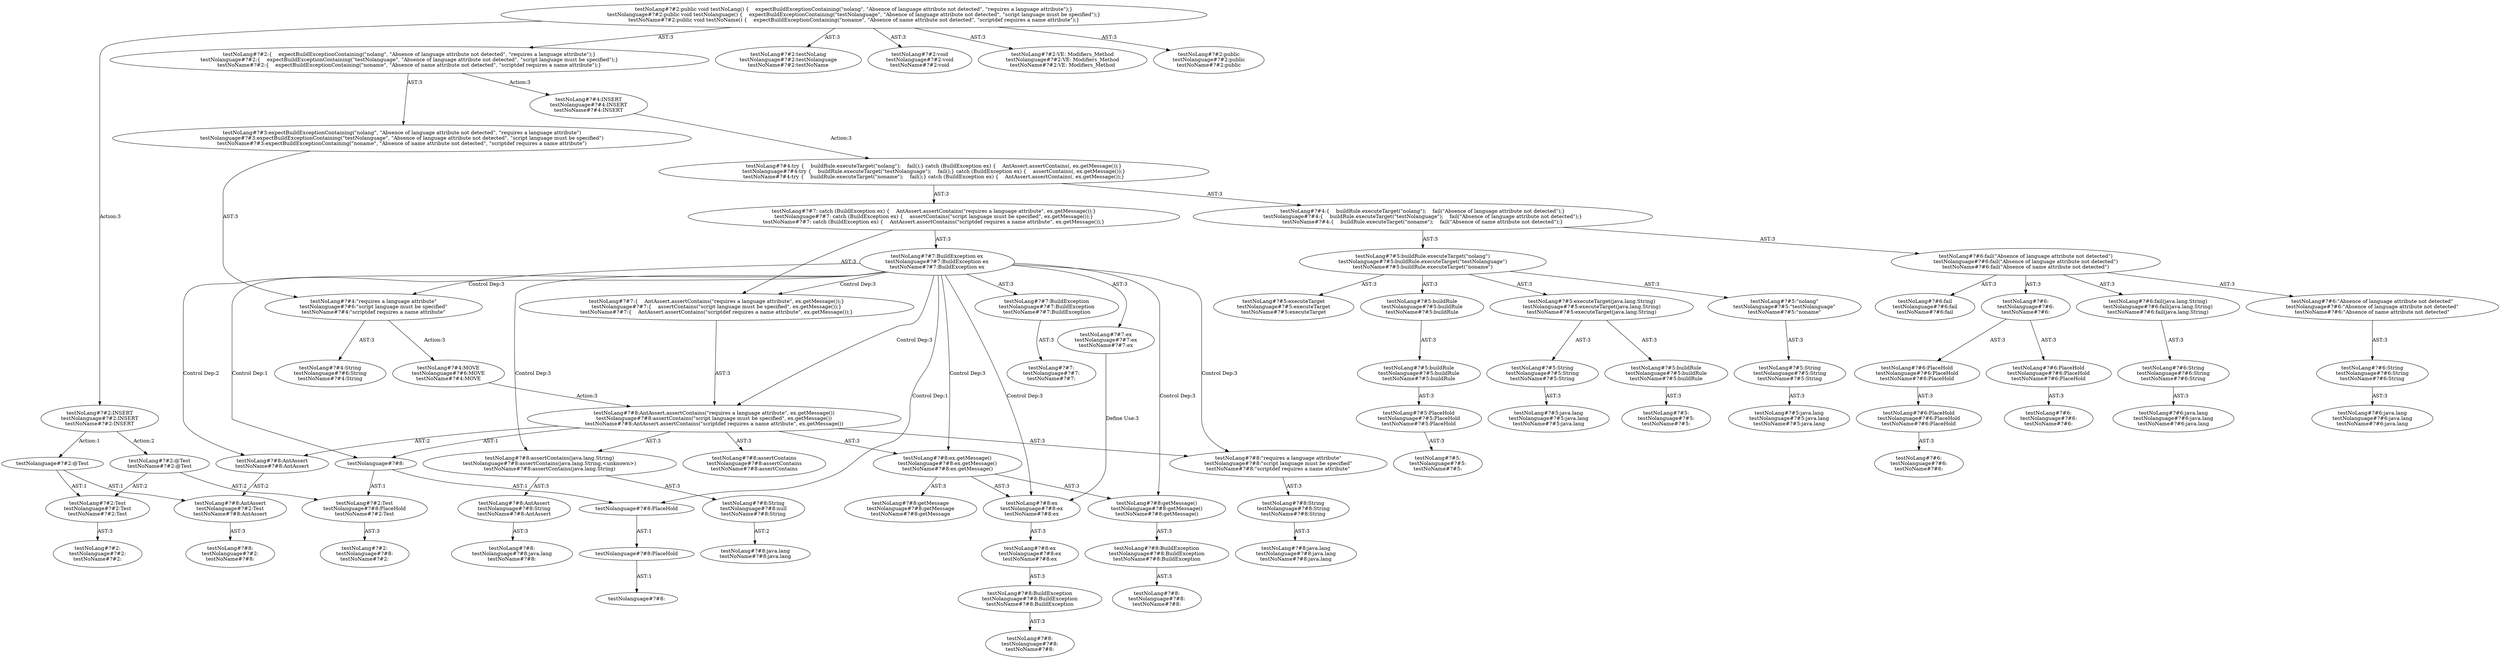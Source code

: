 digraph "Pattern" {
0 [label="testNoLang#?#2:INSERT
testNolanguage#?#2:INSERT
testNoName#?#2:INSERT" shape=ellipse]
1 [label="testNoLang#?#2:public void testNoLang() \{\
    expectBuildExceptionContaining(\"nolang\", \"Absence of language attribute not detected\", \"requires a language attribute\");\
\}
testNolanguage#?#2:public void testNolanguage() \{\
    expectBuildExceptionContaining(\"testNolanguage\", \"Absence of language attribute not detected\", \"script language must be specified\");\
\}
testNoName#?#2:public void testNoName() \{\
    expectBuildExceptionContaining(\"noname\", \"Absence of name attribute not detected\", \"scriptdef requires a name attribute\");\
\}" shape=ellipse]
2 [label="testNoLang#?#2:testNoLang
testNolanguage#?#2:testNolanguage
testNoName#?#2:testNoName" shape=ellipse]
3 [label="testNoLang#?#2:void
testNolanguage#?#2:void
testNoName#?#2:void" shape=ellipse]
4 [label="testNoLang#?#2:\{\
    expectBuildExceptionContaining(\"nolang\", \"Absence of language attribute not detected\", \"requires a language attribute\");\
\}
testNolanguage#?#2:\{\
    expectBuildExceptionContaining(\"testNolanguage\", \"Absence of language attribute not detected\", \"script language must be specified\");\
\}
testNoName#?#2:\{\
    expectBuildExceptionContaining(\"noname\", \"Absence of name attribute not detected\", \"scriptdef requires a name attribute\");\
\}" shape=ellipse]
5 [label="testNoLang#?#3:expectBuildExceptionContaining(\"nolang\", \"Absence of language attribute not detected\", \"requires a language attribute\")
testNolanguage#?#3:expectBuildExceptionContaining(\"testNolanguage\", \"Absence of language attribute not detected\", \"script language must be specified\")
testNoName#?#3:expectBuildExceptionContaining(\"noname\", \"Absence of name attribute not detected\", \"scriptdef requires a name attribute\")" shape=ellipse]
6 [label="testNoLang#?#4:INSERT
testNolanguage#?#4:INSERT
testNoName#?#4:INSERT" shape=ellipse]
7 [label="testNoLang#?#4:try \{\
    buildRule.executeTarget(\"nolang\");\
    fail();\
\} catch (BuildException ex) \{\
    AntAssert.assertContains(, ex.getMessage());\
\}
testNolanguage#?#4:try \{\
    buildRule.executeTarget(\"testNolanguage\");\
    fail();\
\} catch (BuildException ex) \{\
    assertContains(, ex.getMessage());\
\}
testNoName#?#4:try \{\
    buildRule.executeTarget(\"noname\");\
    fail();\
\} catch (BuildException ex) \{\
    AntAssert.assertContains(, ex.getMessage());\
\}" shape=ellipse]
8 [label="testNoLang#?#4:\{\
    buildRule.executeTarget(\"nolang\");\
    fail(\"Absence of language attribute not detected\");\
\}
testNolanguage#?#4:\{\
    buildRule.executeTarget(\"testNolanguage\");\
    fail(\"Absence of language attribute not detected\");\
\}
testNoName#?#4:\{\
    buildRule.executeTarget(\"noname\");\
    fail(\"Absence of name attribute not detected\");\
\}" shape=ellipse]
9 [label="testNoLang#?#5:buildRule.executeTarget(\"nolang\")
testNolanguage#?#5:buildRule.executeTarget(\"testNolanguage\")
testNoName#?#5:buildRule.executeTarget(\"noname\")" shape=ellipse]
10 [label="testNoLang#?#5:executeTarget
testNolanguage#?#5:executeTarget
testNoName#?#5:executeTarget" shape=ellipse]
11 [label="testNoLang#?#5:buildRule
testNolanguage#?#5:buildRule
testNoName#?#5:buildRule" shape=ellipse]
12 [label="testNoLang#?#5:buildRule
testNolanguage#?#5:buildRule
testNoName#?#5:buildRule" shape=ellipse]
13 [label="testNoLang#?#5:PlaceHold
testNolanguage#?#5:PlaceHold
testNoName#?#5:PlaceHold" shape=ellipse]
14 [label="testNoLang#?#5:
testNolanguage#?#5:
testNoName#?#5:" shape=ellipse]
15 [label="testNoLang#?#5:executeTarget(java.lang.String)
testNolanguage#?#5:executeTarget(java.lang.String)
testNoName#?#5:executeTarget(java.lang.String)" shape=ellipse]
16 [label="testNoLang#?#5:buildRule
testNolanguage#?#5:buildRule
testNoName#?#5:buildRule" shape=ellipse]
17 [label="testNoLang#?#5:
testNolanguage#?#5:
testNoName#?#5:" shape=ellipse]
18 [label="testNoLang#?#5:String
testNolanguage#?#5:String
testNoName#?#5:String" shape=ellipse]
19 [label="testNoLang#?#5:java.lang
testNolanguage#?#5:java.lang
testNoName#?#5:java.lang" shape=ellipse]
20 [label="testNoLang#?#5:\"nolang\"
testNolanguage#?#5:\"testNolanguage\"
testNoName#?#5:\"noname\"" shape=ellipse]
21 [label="testNoLang#?#5:String
testNolanguage#?#5:String
testNoName#?#5:String" shape=ellipse]
22 [label="testNoLang#?#5:java.lang
testNolanguage#?#5:java.lang
testNoName#?#5:java.lang" shape=ellipse]
23 [label="testNoLang#?#6:fail(\"Absence of language attribute not detected\")
testNolanguage#?#6:fail(\"Absence of language attribute not detected\")
testNoName#?#6:fail(\"Absence of name attribute not detected\")" shape=ellipse]
24 [label="testNoLang#?#6:fail
testNolanguage#?#6:fail
testNoName#?#6:fail" shape=ellipse]
25 [label="testNoLang#?#6:
testNolanguage#?#6:
testNoName#?#6:" shape=ellipse]
26 [label="testNoLang#?#6:PlaceHold
testNolanguage#?#6:PlaceHold
testNoName#?#6:PlaceHold" shape=ellipse]
27 [label="testNoLang#?#6:
testNolanguage#?#6:
testNoName#?#6:" shape=ellipse]
28 [label="testNoLang#?#6:PlaceHold
testNolanguage#?#6:PlaceHold
testNoName#?#6:PlaceHold" shape=ellipse]
29 [label="testNoLang#?#6:PlaceHold
testNolanguage#?#6:PlaceHold
testNoName#?#6:PlaceHold" shape=ellipse]
30 [label="testNoLang#?#6:
testNolanguage#?#6:
testNoName#?#6:" shape=ellipse]
31 [label="testNoLang#?#6:fail(java.lang.String)
testNolanguage#?#6:fail(java.lang.String)
testNoName#?#6:fail(java.lang.String)" shape=ellipse]
32 [label="testNoLang#?#6:String
testNolanguage#?#6:String
testNoName#?#6:String" shape=ellipse]
33 [label="testNoLang#?#6:java.lang
testNolanguage#?#6:java.lang
testNoName#?#6:java.lang" shape=ellipse]
34 [label="testNoLang#?#6:\"Absence of language attribute not detected\"
testNolanguage#?#6:\"Absence of language attribute not detected\"
testNoName#?#6:\"Absence of name attribute not detected\"" shape=ellipse]
35 [label="testNoLang#?#6:String
testNolanguage#?#6:String
testNoName#?#6:String" shape=ellipse]
36 [label="testNoLang#?#6:java.lang
testNolanguage#?#6:java.lang
testNoName#?#6:java.lang" shape=ellipse]
37 [label="testNoLang#?#7: catch (BuildException ex) \{\
    AntAssert.assertContains(\"requires a language attribute\", ex.getMessage());\
\}
testNolanguage#?#7: catch (BuildException ex) \{\
    assertContains(\"script language must be specified\", ex.getMessage());\
\}
testNoName#?#7: catch (BuildException ex) \{\
    AntAssert.assertContains(\"scriptdef requires a name attribute\", ex.getMessage());\
\}" shape=ellipse]
38 [label="testNoLang#?#7:BuildException ex
testNolanguage#?#7:BuildException ex
testNoName#?#7:BuildException ex" shape=ellipse]
39 [label="testNoLang#?#7:ex
testNolanguage#?#7:ex
testNoName#?#7:ex" shape=ellipse]
40 [label="testNoLang#?#8:ex
testNolanguage#?#8:ex
testNoName#?#8:ex" shape=ellipse]
41 [label="testNoLang#?#8:ex
testNolanguage#?#8:ex
testNoName#?#8:ex" shape=ellipse]
42 [label="testNoLang#?#8:BuildException
testNolanguage#?#8:BuildException
testNoName#?#8:BuildException" shape=ellipse]
43 [label="testNoLang#?#8:
testNolanguage#?#8:
testNoName#?#8:" shape=ellipse]
44 [label="testNoLang#?#7:BuildException
testNolanguage#?#7:BuildException
testNoName#?#7:BuildException" shape=ellipse]
45 [label="testNoLang#?#7:
testNolanguage#?#7:
testNoName#?#7:" shape=ellipse]
46 [label="testNoLang#?#7:\{\
    AntAssert.assertContains(\"requires a language attribute\", ex.getMessage());\
\}
testNolanguage#?#7:\{\
    assertContains(\"script language must be specified\", ex.getMessage());\
\}
testNoName#?#7:\{\
    AntAssert.assertContains(\"scriptdef requires a name attribute\", ex.getMessage());\
\}" shape=ellipse]
47 [label="testNoLang#?#8:AntAssert.assertContains(\"requires a language attribute\", ex.getMessage())
testNolanguage#?#8:assertContains(\"script language must be specified\", ex.getMessage())
testNoName#?#8:AntAssert.assertContains(\"scriptdef requires a name attribute\", ex.getMessage())" shape=ellipse]
48 [label="testNoLang#?#8:assertContains
testNolanguage#?#8:assertContains
testNoName#?#8:assertContains" shape=ellipse]
49 [label="testNoLang#?#8:AntAssert
testNoName#?#8:AntAssert" shape=ellipse]
50 [label="testNoLang#?#8:AntAssert
testNolanguage#?#2:Test
testNoName#?#8:AntAssert" shape=ellipse]
51 [label="testNoLang#?#8:
testNolanguage#?#2:
testNoName#?#8:" shape=ellipse]
52 [label="testNoLang#?#8:assertContains(java.lang.String)
testNolanguage#?#8:assertContains(java.lang.String,<unknown>)
testNoName#?#8:assertContains(java.lang.String)" shape=ellipse]
53 [label="testNoLang#?#8:AntAssert
testNolanguage#?#8:String
testNoName#?#8:AntAssert" shape=ellipse]
54 [label="testNoLang#?#8:
testNolanguage#?#8:java.lang
testNoName#?#8:" shape=ellipse]
55 [label="testNoLang#?#8:String
testNolanguage#?#8:null
testNoName#?#8:String" shape=ellipse]
56 [label="testNoLang#?#8:java.lang
testNoName#?#8:java.lang" shape=ellipse]
57 [label="testNoLang#?#8:\"requires a language attribute\"
testNolanguage#?#8:\"script language must be specified\"
testNoName#?#8:\"scriptdef requires a name attribute\"" shape=ellipse]
58 [label="testNoLang#?#8:String
testNolanguage#?#8:String
testNoName#?#8:String" shape=ellipse]
59 [label="testNoLang#?#8:java.lang
testNolanguage#?#8:java.lang
testNoName#?#8:java.lang" shape=ellipse]
60 [label="testNoLang#?#8:ex.getMessage()
testNolanguage#?#8:ex.getMessage()
testNoName#?#8:ex.getMessage()" shape=ellipse]
61 [label="testNoLang#?#8:getMessage
testNolanguage#?#8:getMessage
testNoName#?#8:getMessage" shape=ellipse]
62 [label="testNoLang#?#8:getMessage()
testNolanguage#?#8:getMessage()
testNoName#?#8:getMessage()" shape=ellipse]
63 [label="testNoLang#?#8:BuildException
testNolanguage#?#8:BuildException
testNoName#?#8:BuildException" shape=ellipse]
64 [label="testNoLang#?#8:
testNolanguage#?#8:
testNoName#?#8:" shape=ellipse]
65 [label="testNoLang#?#4:\"requires a language attribute\"
testNolanguage#?#6:\"script language must be specified\"
testNoName#?#4:\"scriptdef requires a name attribute\"" shape=ellipse]
66 [label="testNoLang#?#4:String
testNolanguage#?#6:String
testNoName#?#4:String" shape=ellipse]
67 [label="testNoLang#?#4:MOVE
testNolanguage#?#6:MOVE
testNoName#?#4:MOVE" shape=ellipse]
68 [label="testNoLang#?#2:VE: Modifiers_Method
testNolanguage#?#2:VE: Modifiers_Method
testNoName#?#2:VE: Modifiers_Method" shape=ellipse]
69 [label="testNoLang#?#2:public
testNolanguage#?#2:public
testNoName#?#2:public" shape=ellipse]
70 [label="testNoLang#?#2:@Test
testNoName#?#2:@Test" shape=ellipse]
71 [label="testNoLang#?#2:Test
testNolanguage#?#2:Test
testNoName#?#2:Test" shape=ellipse]
72 [label="testNoLang#?#2:
testNolanguage#?#2:
testNoName#?#2:" shape=ellipse]
73 [label="testNoLang#?#2:Test
testNolanguage#?#8:PlaceHold
testNoName#?#2:Test" shape=ellipse]
74 [label="testNoLang#?#2:
testNolanguage#?#8:
testNoName#?#2:" shape=ellipse]
75 [label="testNolanguage#?#8:" shape=ellipse]
76 [label="testNolanguage#?#8:PlaceHold" shape=ellipse]
77 [label="testNolanguage#?#2:@Test" shape=ellipse]
78 [label="testNolanguage#?#8:" shape=ellipse]
79 [label="testNolanguage#?#8:PlaceHold" shape=ellipse]
0 -> 70 [label="Action:2"];
0 -> 77 [label="Action:1"];
1 -> 0 [label="Action:3"];
1 -> 2 [label="AST:3"];
1 -> 3 [label="AST:3"];
1 -> 4 [label="AST:3"];
1 -> 68 [label="AST:3"];
1 -> 69 [label="AST:3"];
4 -> 5 [label="AST:3"];
4 -> 6 [label="Action:3"];
5 -> 65 [label="AST:3"];
6 -> 7 [label="Action:3"];
7 -> 8 [label="AST:3"];
7 -> 37 [label="AST:3"];
8 -> 9 [label="AST:3"];
8 -> 23 [label="AST:3"];
9 -> 10 [label="AST:3"];
9 -> 11 [label="AST:3"];
9 -> 15 [label="AST:3"];
9 -> 20 [label="AST:3"];
11 -> 12 [label="AST:3"];
12 -> 13 [label="AST:3"];
13 -> 14 [label="AST:3"];
15 -> 16 [label="AST:3"];
15 -> 18 [label="AST:3"];
16 -> 17 [label="AST:3"];
18 -> 19 [label="AST:3"];
20 -> 21 [label="AST:3"];
21 -> 22 [label="AST:3"];
23 -> 24 [label="AST:3"];
23 -> 25 [label="AST:3"];
23 -> 31 [label="AST:3"];
23 -> 34 [label="AST:3"];
25 -> 26 [label="AST:3"];
25 -> 28 [label="AST:3"];
26 -> 27 [label="AST:3"];
28 -> 29 [label="AST:3"];
29 -> 30 [label="AST:3"];
31 -> 32 [label="AST:3"];
32 -> 33 [label="AST:3"];
34 -> 35 [label="AST:3"];
35 -> 36 [label="AST:3"];
37 -> 38 [label="AST:3"];
37 -> 46 [label="AST:3"];
38 -> 39 [label="AST:3"];
38 -> 44 [label="AST:3"];
38 -> 46 [label="Control Dep:3"];
38 -> 47 [label="Control Dep:3"];
38 -> 52 [label="Control Dep:3"];
38 -> 49 [label="Control Dep:2"];
38 -> 57 [label="Control Dep:3"];
38 -> 60 [label="Control Dep:3"];
38 -> 62 [label="Control Dep:3"];
38 -> 40 [label="Control Dep:3"];
38 -> 65 [label="Control Dep:3"];
38 -> 76 [label="Control Dep:1"];
38 -> 78 [label="Control Dep:1"];
39 -> 40 [label="Define Use:3"];
40 -> 41 [label="AST:3"];
41 -> 42 [label="AST:3"];
42 -> 43 [label="AST:3"];
44 -> 45 [label="AST:3"];
46 -> 47 [label="AST:3"];
47 -> 48 [label="AST:3"];
47 -> 49 [label="AST:2"];
47 -> 52 [label="AST:3"];
47 -> 57 [label="AST:3"];
47 -> 60 [label="AST:3"];
47 -> 78 [label="AST:1"];
49 -> 50 [label="AST:2"];
50 -> 51 [label="AST:3"];
52 -> 53 [label="AST:3"];
52 -> 55 [label="AST:3"];
53 -> 54 [label="AST:3"];
55 -> 56 [label="AST:2"];
57 -> 58 [label="AST:3"];
58 -> 59 [label="AST:3"];
60 -> 40 [label="AST:3"];
60 -> 61 [label="AST:3"];
60 -> 62 [label="AST:3"];
62 -> 63 [label="AST:3"];
63 -> 64 [label="AST:3"];
65 -> 66 [label="AST:3"];
65 -> 67 [label="Action:3"];
67 -> 47 [label="Action:3"];
70 -> 71 [label="AST:2"];
70 -> 73 [label="AST:2"];
71 -> 72 [label="AST:3"];
73 -> 74 [label="AST:3"];
76 -> 79 [label="AST:1"];
77 -> 50 [label="AST:1"];
77 -> 71 [label="AST:1"];
78 -> 76 [label="AST:1"];
78 -> 73 [label="AST:1"];
79 -> 75 [label="AST:1"];
}